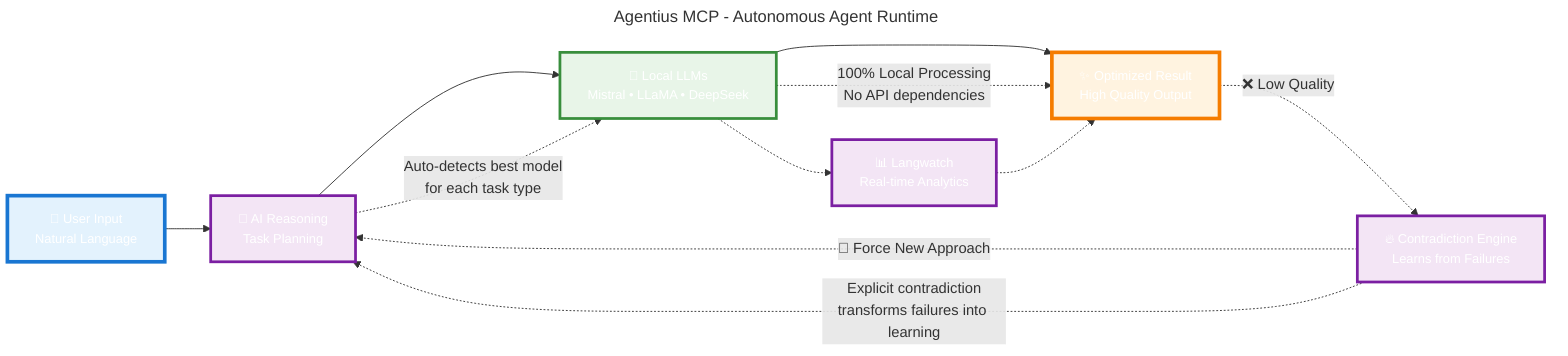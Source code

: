 ---
title: "Agentius MCP - Autonomous Agent Runtime"
---
graph LR
    %% AGENTIUS MCP - Pitch Deck Version
    %% Simplified flow for presentations
    
    %% Styling
    classDef input fill:#e3f2fd,stroke:#1976d2,stroke-width:4px,color:#fff,font-size:14px
    classDef intelligence fill:#f3e5f5,stroke:#7b1fa2,stroke-width:3px,color:#fff,font-size:14px
    classDef execution fill:#e8f5e8,stroke:#388e3c,stroke-width:3px,color:#fff,font-size:14px
    classDef output fill:#fff3e0,stroke:#f57c00,stroke-width:4px,color:#fff,font-size:14px
    
    %% Main Components
    INPUT[📝 User Input<br/>Natural Language]:::input
    REASONING[🧠 AI Reasoning<br/>Task Planning]:::intelligence
    MODELS[🤖 Local LLMs<br/>Mistral • LLaMA • DeepSeek]:::execution
    CONTRADICTION[🔥 Contradiction Engine<br/>Learns from Failures]:::intelligence
    OUTPUT[✨ Optimized Result<br/>High Quality Output]:::output
    
    %% Flow
    INPUT --> REASONING
    REASONING --> MODELS
    MODELS --> OUTPUT
    
    %% Feedback Loop
    OUTPUT -.->|❌ Low Quality| CONTRADICTION
    CONTRADICTION -.->|🔄 Force New Approach| REASONING
    
    %% Key Features (annotations)
    REASONING -.->|"Auto-detects best model<br/>for each task type"| MODELS
    MODELS -.->|"100% Local Processing<br/>No API dependencies"| OUTPUT
    CONTRADICTION -.->|"Explicit contradiction<br/>transforms failures into learning"| REASONING
    
    %% Monitoring Layer
    LANGWATCH[📊 Langwatch<br/>Real-time Analytics]:::intelligence
    MODELS -.-> LANGWATCH
    LANGWATCH -.-> OUTPUT